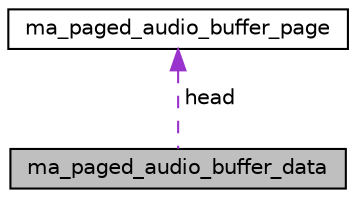 digraph "ma_paged_audio_buffer_data"
{
 // LATEX_PDF_SIZE
  edge [fontname="Helvetica",fontsize="10",labelfontname="Helvetica",labelfontsize="10"];
  node [fontname="Helvetica",fontsize="10",shape=record];
  Node1 [label="ma_paged_audio_buffer_data",height=0.2,width=0.4,color="black", fillcolor="grey75", style="filled", fontcolor="black",tooltip=" "];
  Node2 -> Node1 [dir="back",color="darkorchid3",fontsize="10",style="dashed",label=" head" ,fontname="Helvetica"];
  Node2 [label="ma_paged_audio_buffer_page",height=0.2,width=0.4,color="black", fillcolor="white", style="filled",URL="$structma__paged__audio__buffer__page.html",tooltip=" "];
}
